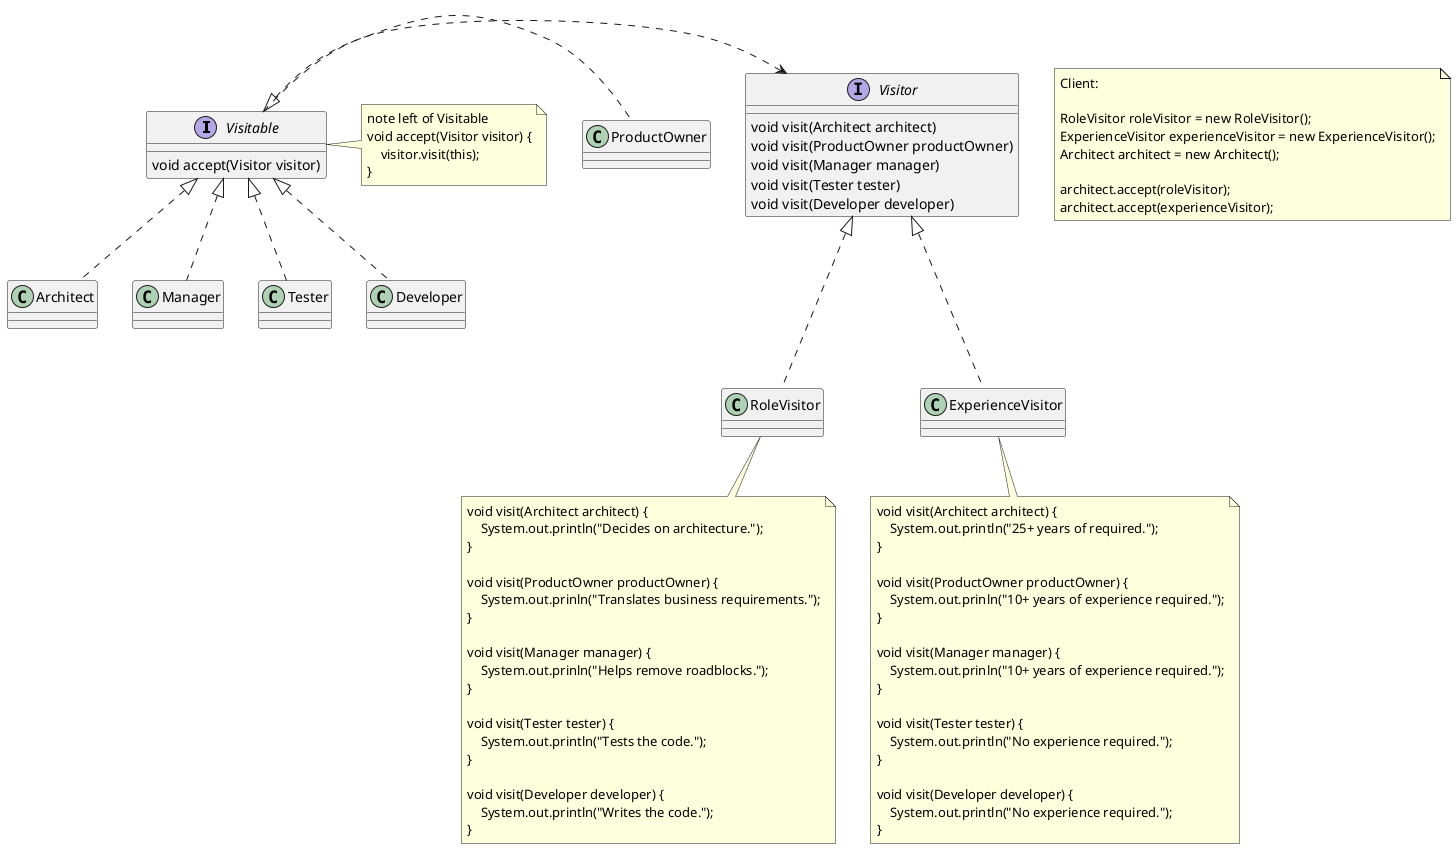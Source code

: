@startuml

Interface Visitable {
  void accept(Visitor visitor)
}
Class Architect {
}
Class ProductOwner {
}
Class Manager {
}
Class Tester {
}
Class Developer {
}
Interface Visitor {
  void visit(Architect architect)
  void visit(ProductOwner productOwner)
  void visit(Manager manager)
  void visit(Tester tester)
  void visit(Developer developer)
}
Class RoleVisitor {
}
Class ExperienceVisitor {
}
Visitable .> Visitor
Visitable <|.. Architect
Visitable <|. ProductOwner
Visitable <|.. Manager
Visitable <|.. Tester
Visitable <|.. Developer
Visitor <|... RoleVisitor
Visitor <|... ExperienceVisitor
note right of Visitable
note left of Visitable
void accept(Visitor visitor) {
    visitor.visit(this);
}
end note
note bottom of RoleVisitor
void visit(Architect architect) {
    System.out.println("Decides on architecture.");
}

void visit(ProductOwner productOwner) {
    System.out.prinln("Translates business requirements.");
}

void visit(Manager manager) {
    System.out.prinln("Helps remove roadblocks.");
}

void visit(Tester tester) {
    System.out.println("Tests the code.");
}

void visit(Developer developer) {
    System.out.println("Writes the code.");
}
end note
note bottom of ExperienceVisitor
void visit(Architect architect) {
    System.out.println("25+ years of required.");
}

void visit(ProductOwner productOwner) {
    System.out.prinln("10+ years of experience required.");
}

void visit(Manager manager) {
    System.out.prinln("10+ years of experience required.");
}

void visit(Tester tester) {
    System.out.println("No experience required.");
}

void visit(Developer developer) {
    System.out.println("No experience required.");
}
end note
note as N1
Client:

RoleVisitor roleVisitor = new RoleVisitor();
ExperienceVisitor experienceVisitor = new ExperienceVisitor();
Architect architect = new Architect();

architect.accept(roleVisitor);
architect.accept(experienceVisitor);
end note

@enduml